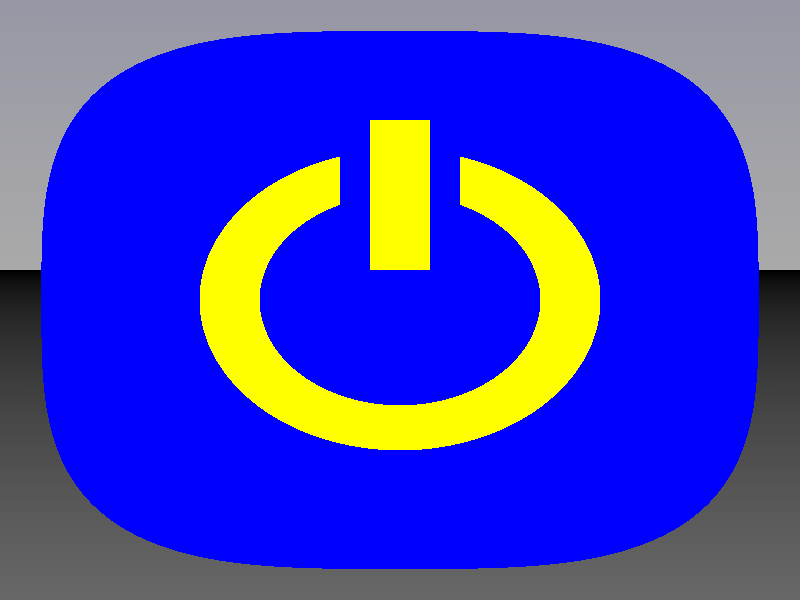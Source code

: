 // Credit: Eric Bainville - Mar 2007
// Location: http://www.bealto.com/geo-povray-buttons_sky.html

#include "colors.inc"
#include "metals.inc"
#include "textures.inc"

global_settings {
  assumed_gamma 1        
  ambient_light White
}

// Switched to a perspective camera
#declare camera_distance = 20;
camera {                        
  location <0,0,camera_distance>
  right x up y direction -z
  angle 180*atan(2/camera_distance)/pi
  // Uncomment to render a side view  
  //rotate 50*x
}

light_source { <-30,70,100>, White }  

// Rounded square button
#declare b_rsquare = superellipsoid {
  // Adjust first parameter: 1=circle, 0=square
  <0.6,0.3>
  translate -z scale <1,1,0.2>
}

// Button symbol (start/stop)
#declare c_start = merge {
  difference {
    cylinder { <0,0,0>,<0,0,1>,1 }
    union {
      cylinder { <0,0,-1>,<0,0,2>,0.7 }
      box { <-0.3,0,-1>,<0.3,2,2> }
    }
  }
  box { <-0.15,0.2,0>,<0.15,1.2,1> }
}

// Button finish
#declare f_button = finish {
  ambient 0.2
  diffuse 0.3
  specular 0
  phong 0.6 phong_size 20
  reflection 0.3 // Reflects the sky sphere
}

// Content finish
#declare f_content = finish {
  ambient 0.7 // Large ambient to saturate color
  diffuse 0.3
  specular 0
  phong 0
  reflection 0
}

// Button and contents
difference {
  object { b_rsquare
    texture { pigment { color Blue } finish { f_button } }
    scale <0.9,0.9,1>
  }
  object { c_start
    texture { pigment { color Yellow } finish { f_content } }
    scale <0.5,0.5,0.2> translate <0,0,-0.08>
  }
}

sky_sphere {
    pigment {
      gradient y
      color_map {
        // Sky
        [ 0.0 color Blue ]
        [ 0.4 color Blue*0.3 ]
        [ 0.5 color White*0.4 ]
        [ 0.5 color White*0 ]
        [ 0.7 color White ]
        [ 1.0 color White ]
        // Ground
      }
      scale -2 translate 1.005 // Slight vertical offset
    }
}